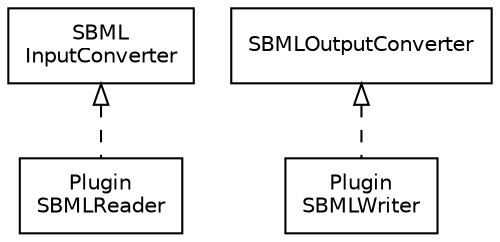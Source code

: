 #!/usr/local/bin/dot
#
# dot -Tpdf type_hierarchy.dot -otype_hierarchy.pdf && acroread type_hierarchy.pdf &
# dot -Tpng type_hierarchy.dot -otype_hierarchy.png
#
# $Id$
# $URL$
# $Rev$

strict digraph G{

 	nodesep=0.25;
	 ranksep=0.5;

	 edge [
	   fontname="Helvetica",
	   fontsize=10,
	   labelfontname="Helvetica",
	   labelfontsize=10
	 ];
	 node [
	   fontname="Helvetica",
	   fontsize=10,
	   shape=box
	 ];

  /*
   * Interfaces
   */
  SBMLInputConverter [label="SBML\nInputConverter"];

  /*
   * Objects
   */
   
  PluginSBMLReader   [label="Plugin\nSBMLReader"];
  PluginSBMLWriter   [label="Plugin\nSBMLWriter"];
  
         
  /*********************
   * Inheritance graph *
   *********************/
  
  SBMLInputConverter         -> PluginSBMLReader [dir=back,arrowtail=empty,style=dashed];
  SBMLOutputConverter        -> PluginSBMLWriter [dir=back,arrowtail=empty,style=dashed];

}
